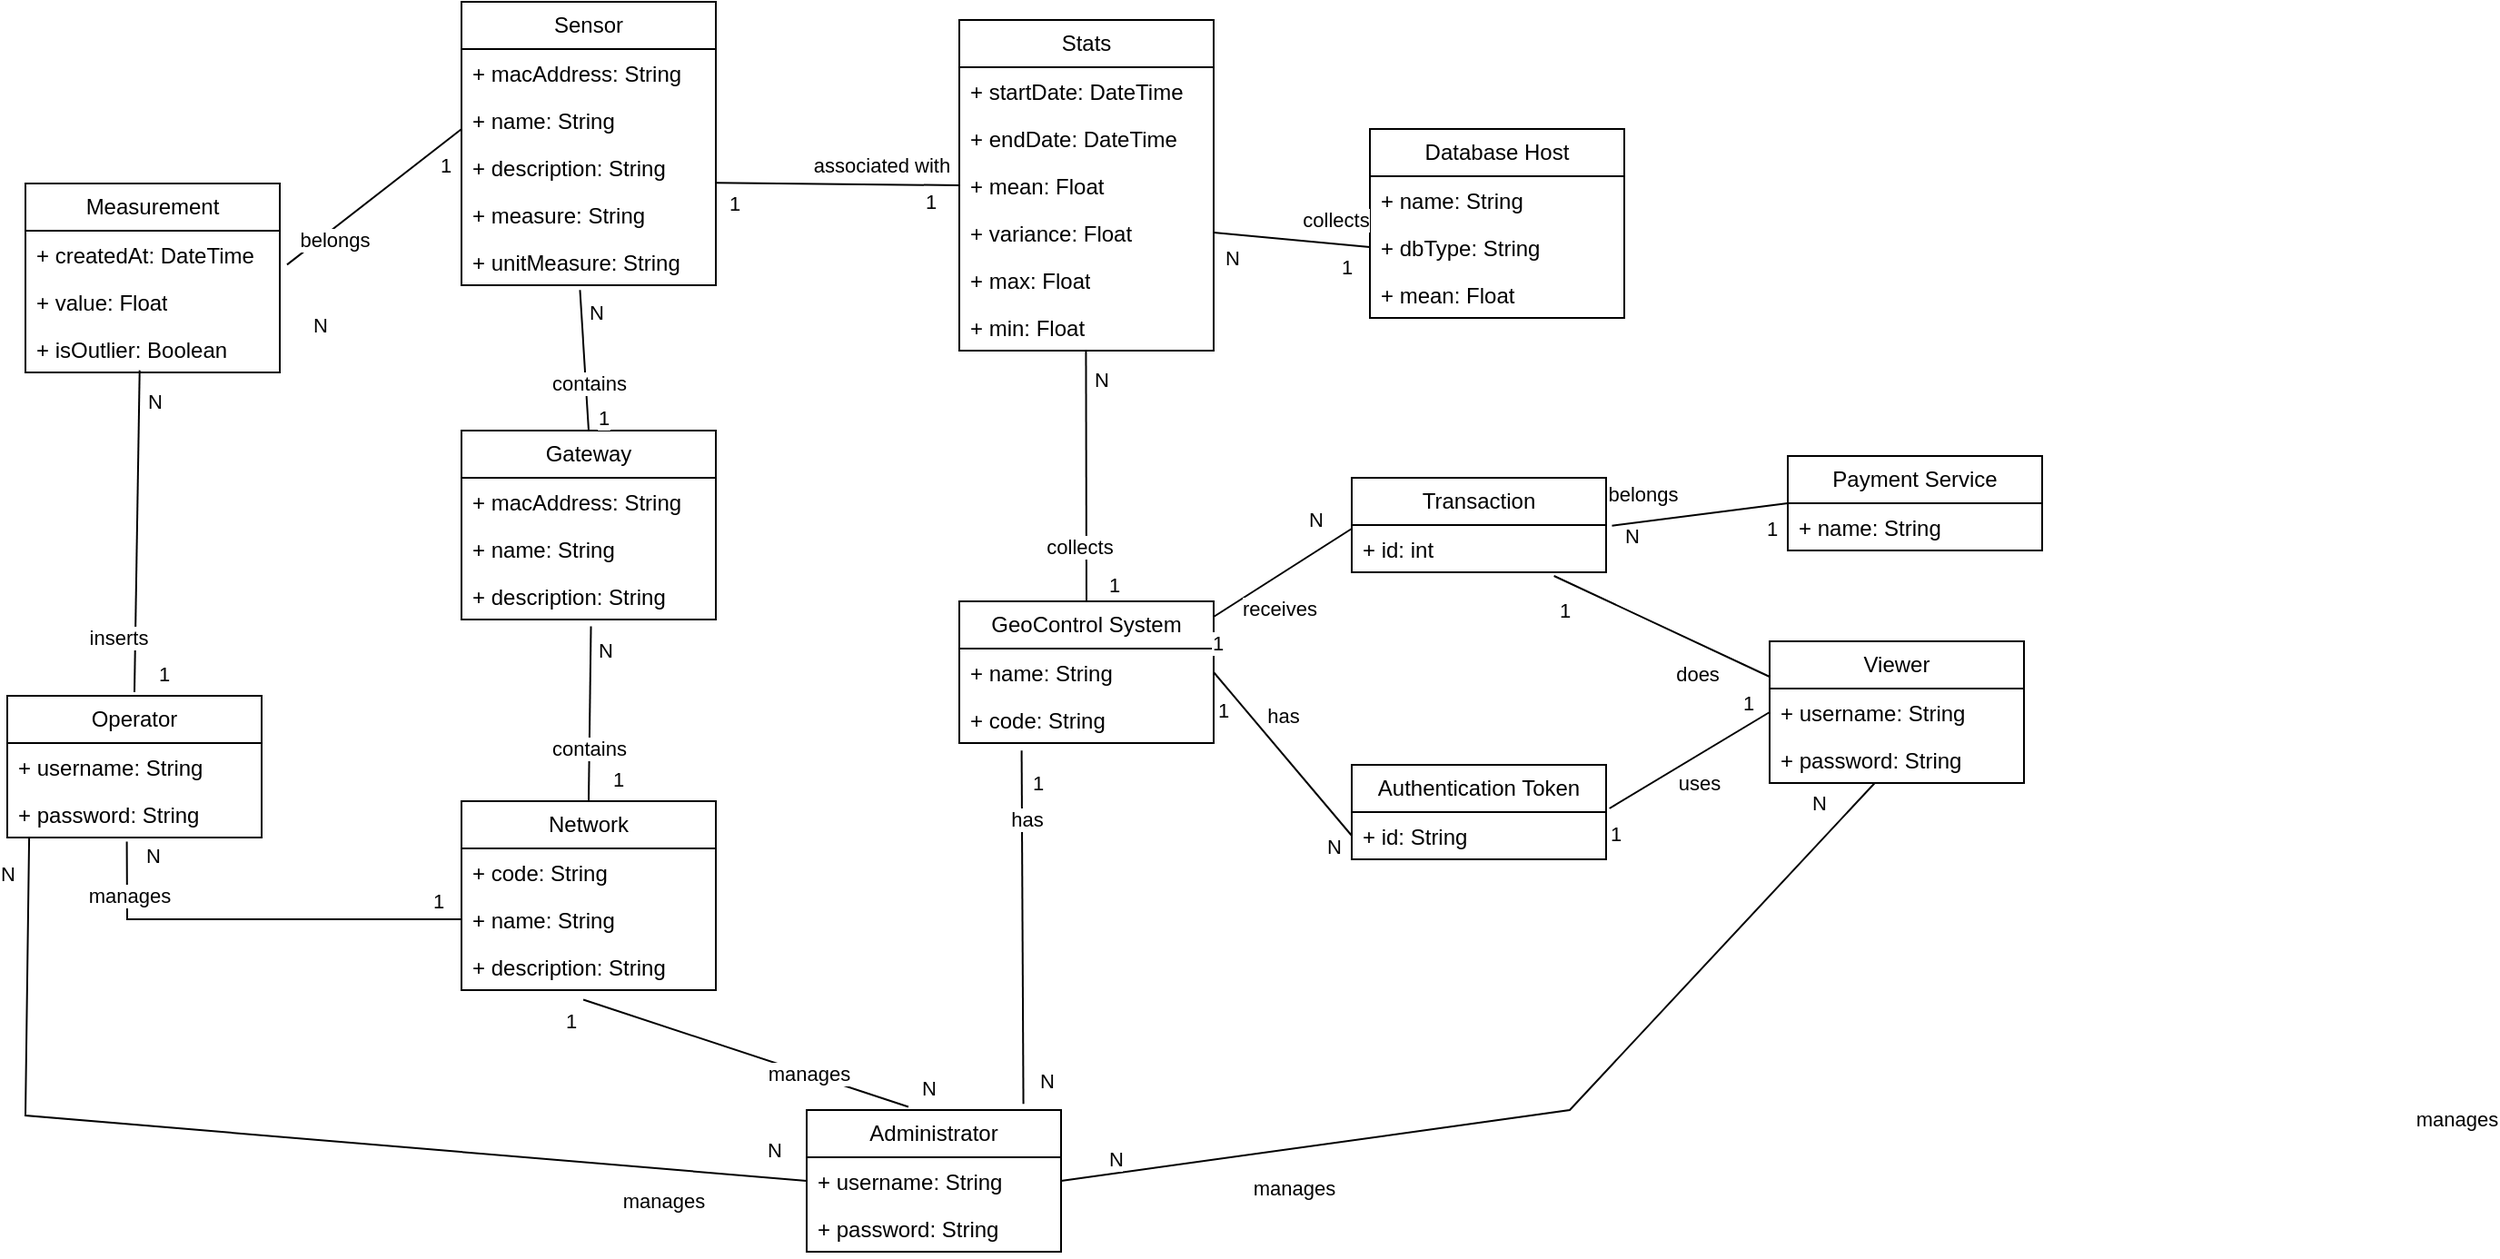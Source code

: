 <mxfile version="26.0.4">
  <diagram name="Pagina-1" id="LmPYzR0Sc6efJqcov6TF">
    <mxGraphModel dx="2130" dy="2702" grid="1" gridSize="10" guides="1" tooltips="1" connect="1" arrows="1" fold="1" page="1" pageScale="1" pageWidth="827" pageHeight="1169" math="0" shadow="0">
      <root>
        <mxCell id="0" />
        <mxCell id="1" parent="0" />
        <mxCell id="kD_PjFbSkgv6lHSdd8yk-1" value="GeoControl System" style="swimlane;fontStyle=0;childLayout=stackLayout;horizontal=1;startSize=26;fillColor=none;horizontalStack=0;resizeParent=1;resizeParentMax=0;resizeLast=0;collapsible=1;marginBottom=0;whiteSpace=wrap;html=1;" vertex="1" parent="1">
          <mxGeometry x="274" y="110" width="140" height="78" as="geometry" />
        </mxCell>
        <mxCell id="kD_PjFbSkgv6lHSdd8yk-2" value="+ name: String" style="text;strokeColor=none;fillColor=none;align=left;verticalAlign=top;spacingLeft=4;spacingRight=4;overflow=hidden;rotatable=0;points=[[0,0.5],[1,0.5]];portConstraint=eastwest;whiteSpace=wrap;html=1;" vertex="1" parent="kD_PjFbSkgv6lHSdd8yk-1">
          <mxGeometry y="26" width="140" height="26" as="geometry" />
        </mxCell>
        <mxCell id="kD_PjFbSkgv6lHSdd8yk-4" value="+ code: String" style="text;strokeColor=none;fillColor=none;align=left;verticalAlign=top;spacingLeft=4;spacingRight=4;overflow=hidden;rotatable=0;points=[[0,0.5],[1,0.5]];portConstraint=eastwest;whiteSpace=wrap;html=1;" vertex="1" parent="kD_PjFbSkgv6lHSdd8yk-1">
          <mxGeometry y="52" width="140" height="26" as="geometry" />
        </mxCell>
        <mxCell id="kD_PjFbSkgv6lHSdd8yk-12" value="Authentication Token" style="swimlane;fontStyle=0;childLayout=stackLayout;horizontal=1;startSize=26;fillColor=none;horizontalStack=0;resizeParent=1;resizeParentMax=0;resizeLast=0;collapsible=1;marginBottom=0;whiteSpace=wrap;html=1;" vertex="1" parent="1">
          <mxGeometry x="490" y="200" width="140" height="52" as="geometry" />
        </mxCell>
        <mxCell id="kD_PjFbSkgv6lHSdd8yk-13" value="+ id: String" style="text;strokeColor=none;fillColor=none;align=left;verticalAlign=top;spacingLeft=4;spacingRight=4;overflow=hidden;rotatable=0;points=[[0,0.5],[1,0.5]];portConstraint=eastwest;whiteSpace=wrap;html=1;" vertex="1" parent="kD_PjFbSkgv6lHSdd8yk-12">
          <mxGeometry y="26" width="140" height="26" as="geometry" />
        </mxCell>
        <mxCell id="kD_PjFbSkgv6lHSdd8yk-15" value="Viewer" style="swimlane;fontStyle=0;childLayout=stackLayout;horizontal=1;startSize=26;fillColor=none;horizontalStack=0;resizeParent=1;resizeParentMax=0;resizeLast=0;collapsible=1;marginBottom=0;whiteSpace=wrap;html=1;" vertex="1" parent="1">
          <mxGeometry x="720" y="132" width="140" height="78" as="geometry" />
        </mxCell>
        <mxCell id="kD_PjFbSkgv6lHSdd8yk-16" value="+ username: String" style="text;strokeColor=none;fillColor=none;align=left;verticalAlign=top;spacingLeft=4;spacingRight=4;overflow=hidden;rotatable=0;points=[[0,0.5],[1,0.5]];portConstraint=eastwest;whiteSpace=wrap;html=1;" vertex="1" parent="kD_PjFbSkgv6lHSdd8yk-15">
          <mxGeometry y="26" width="140" height="26" as="geometry" />
        </mxCell>
        <mxCell id="kD_PjFbSkgv6lHSdd8yk-17" value="+ password: String" style="text;strokeColor=none;fillColor=none;align=left;verticalAlign=top;spacingLeft=4;spacingRight=4;overflow=hidden;rotatable=0;points=[[0,0.5],[1,0.5]];portConstraint=eastwest;whiteSpace=wrap;html=1;" vertex="1" parent="kD_PjFbSkgv6lHSdd8yk-15">
          <mxGeometry y="52" width="140" height="26" as="geometry" />
        </mxCell>
        <mxCell id="kD_PjFbSkgv6lHSdd8yk-19" value="Transaction" style="swimlane;fontStyle=0;childLayout=stackLayout;horizontal=1;startSize=26;fillColor=none;horizontalStack=0;resizeParent=1;resizeParentMax=0;resizeLast=0;collapsible=1;marginBottom=0;whiteSpace=wrap;html=1;" vertex="1" parent="1">
          <mxGeometry x="490" y="42" width="140" height="52" as="geometry" />
        </mxCell>
        <mxCell id="kD_PjFbSkgv6lHSdd8yk-20" value="+ id: int" style="text;strokeColor=none;fillColor=none;align=left;verticalAlign=top;spacingLeft=4;spacingRight=4;overflow=hidden;rotatable=0;points=[[0,0.5],[1,0.5]];portConstraint=eastwest;whiteSpace=wrap;html=1;" vertex="1" parent="kD_PjFbSkgv6lHSdd8yk-19">
          <mxGeometry y="26" width="140" height="26" as="geometry" />
        </mxCell>
        <mxCell id="kD_PjFbSkgv6lHSdd8yk-21" value="Payment Service" style="swimlane;fontStyle=0;childLayout=stackLayout;horizontal=1;startSize=26;fillColor=none;horizontalStack=0;resizeParent=1;resizeParentMax=0;resizeLast=0;collapsible=1;marginBottom=0;whiteSpace=wrap;html=1;" vertex="1" parent="1">
          <mxGeometry x="730" y="30" width="140" height="52" as="geometry" />
        </mxCell>
        <mxCell id="kD_PjFbSkgv6lHSdd8yk-22" value="+ name: String" style="text;strokeColor=none;fillColor=none;align=left;verticalAlign=top;spacingLeft=4;spacingRight=4;overflow=hidden;rotatable=0;points=[[0,0.5],[1,0.5]];portConstraint=eastwest;whiteSpace=wrap;html=1;" vertex="1" parent="kD_PjFbSkgv6lHSdd8yk-21">
          <mxGeometry y="26" width="140" height="26" as="geometry" />
        </mxCell>
        <mxCell id="kD_PjFbSkgv6lHSdd8yk-23" value="Database Host" style="swimlane;fontStyle=0;childLayout=stackLayout;horizontal=1;startSize=26;fillColor=none;horizontalStack=0;resizeParent=1;resizeParentMax=0;resizeLast=0;collapsible=1;marginBottom=0;whiteSpace=wrap;html=1;" vertex="1" parent="1">
          <mxGeometry x="500" y="-150" width="140" height="104" as="geometry" />
        </mxCell>
        <mxCell id="kD_PjFbSkgv6lHSdd8yk-24" value="+ name: String" style="text;strokeColor=none;fillColor=none;align=left;verticalAlign=top;spacingLeft=4;spacingRight=4;overflow=hidden;rotatable=0;points=[[0,0.5],[1,0.5]];portConstraint=eastwest;whiteSpace=wrap;html=1;" vertex="1" parent="kD_PjFbSkgv6lHSdd8yk-23">
          <mxGeometry y="26" width="140" height="26" as="geometry" />
        </mxCell>
        <mxCell id="kD_PjFbSkgv6lHSdd8yk-25" value="+ dbType: String" style="text;strokeColor=none;fillColor=none;align=left;verticalAlign=top;spacingLeft=4;spacingRight=4;overflow=hidden;rotatable=0;points=[[0,0.5],[1,0.5]];portConstraint=eastwest;whiteSpace=wrap;html=1;" vertex="1" parent="kD_PjFbSkgv6lHSdd8yk-23">
          <mxGeometry y="52" width="140" height="26" as="geometry" />
        </mxCell>
        <mxCell id="kD_PjFbSkgv6lHSdd8yk-30" value="+ mean: Float" style="text;strokeColor=none;fillColor=none;align=left;verticalAlign=top;spacingLeft=4;spacingRight=4;overflow=hidden;rotatable=0;points=[[0,0.5],[1,0.5]];portConstraint=eastwest;whiteSpace=wrap;html=1;" vertex="1" parent="kD_PjFbSkgv6lHSdd8yk-23">
          <mxGeometry y="78" width="140" height="26" as="geometry" />
        </mxCell>
        <mxCell id="kD_PjFbSkgv6lHSdd8yk-26" value="Stats" style="swimlane;fontStyle=0;childLayout=stackLayout;horizontal=1;startSize=26;fillColor=none;horizontalStack=0;resizeParent=1;resizeParentMax=0;resizeLast=0;collapsible=1;marginBottom=0;whiteSpace=wrap;html=1;" vertex="1" parent="1">
          <mxGeometry x="274" y="-210" width="140" height="182" as="geometry" />
        </mxCell>
        <mxCell id="kD_PjFbSkgv6lHSdd8yk-27" value="+ startDate: DateTime" style="text;strokeColor=none;fillColor=none;align=left;verticalAlign=top;spacingLeft=4;spacingRight=4;overflow=hidden;rotatable=0;points=[[0,0.5],[1,0.5]];portConstraint=eastwest;whiteSpace=wrap;html=1;" vertex="1" parent="kD_PjFbSkgv6lHSdd8yk-26">
          <mxGeometry y="26" width="140" height="26" as="geometry" />
        </mxCell>
        <mxCell id="kD_PjFbSkgv6lHSdd8yk-28" value="+ endDate: DateTime" style="text;strokeColor=none;fillColor=none;align=left;verticalAlign=top;spacingLeft=4;spacingRight=4;overflow=hidden;rotatable=0;points=[[0,0.5],[1,0.5]];portConstraint=eastwest;whiteSpace=wrap;html=1;" vertex="1" parent="kD_PjFbSkgv6lHSdd8yk-26">
          <mxGeometry y="52" width="140" height="26" as="geometry" />
        </mxCell>
        <mxCell id="kD_PjFbSkgv6lHSdd8yk-31" value="+ mean: Float" style="text;strokeColor=none;fillColor=none;align=left;verticalAlign=top;spacingLeft=4;spacingRight=4;overflow=hidden;rotatable=0;points=[[0,0.5],[1,0.5]];portConstraint=eastwest;whiteSpace=wrap;html=1;" vertex="1" parent="kD_PjFbSkgv6lHSdd8yk-26">
          <mxGeometry y="78" width="140" height="26" as="geometry" />
        </mxCell>
        <mxCell id="kD_PjFbSkgv6lHSdd8yk-33" value="+ variance: Float" style="text;strokeColor=none;fillColor=none;align=left;verticalAlign=top;spacingLeft=4;spacingRight=4;overflow=hidden;rotatable=0;points=[[0,0.5],[1,0.5]];portConstraint=eastwest;whiteSpace=wrap;html=1;" vertex="1" parent="kD_PjFbSkgv6lHSdd8yk-26">
          <mxGeometry y="104" width="140" height="26" as="geometry" />
        </mxCell>
        <mxCell id="kD_PjFbSkgv6lHSdd8yk-34" value="+ max: Float" style="text;strokeColor=none;fillColor=none;align=left;verticalAlign=top;spacingLeft=4;spacingRight=4;overflow=hidden;rotatable=0;points=[[0,0.5],[1,0.5]];portConstraint=eastwest;whiteSpace=wrap;html=1;" vertex="1" parent="kD_PjFbSkgv6lHSdd8yk-26">
          <mxGeometry y="130" width="140" height="26" as="geometry" />
        </mxCell>
        <mxCell id="kD_PjFbSkgv6lHSdd8yk-29" value="+ min: Float" style="text;strokeColor=none;fillColor=none;align=left;verticalAlign=top;spacingLeft=4;spacingRight=4;overflow=hidden;rotatable=0;points=[[0,0.5],[1,0.5]];portConstraint=eastwest;whiteSpace=wrap;html=1;" vertex="1" parent="kD_PjFbSkgv6lHSdd8yk-26">
          <mxGeometry y="156" width="140" height="26" as="geometry" />
        </mxCell>
        <mxCell id="kD_PjFbSkgv6lHSdd8yk-39" value="Administrator" style="swimlane;fontStyle=0;childLayout=stackLayout;horizontal=1;startSize=26;fillColor=none;horizontalStack=0;resizeParent=1;resizeParentMax=0;resizeLast=0;collapsible=1;marginBottom=0;whiteSpace=wrap;html=1;" vertex="1" parent="1">
          <mxGeometry x="190" y="390" width="140" height="78" as="geometry" />
        </mxCell>
        <mxCell id="kD_PjFbSkgv6lHSdd8yk-40" value="+ username: String" style="text;strokeColor=none;fillColor=none;align=left;verticalAlign=top;spacingLeft=4;spacingRight=4;overflow=hidden;rotatable=0;points=[[0,0.5],[1,0.5]];portConstraint=eastwest;whiteSpace=wrap;html=1;" vertex="1" parent="kD_PjFbSkgv6lHSdd8yk-39">
          <mxGeometry y="26" width="140" height="26" as="geometry" />
        </mxCell>
        <mxCell id="kD_PjFbSkgv6lHSdd8yk-41" value="+ password: String" style="text;strokeColor=none;fillColor=none;align=left;verticalAlign=top;spacingLeft=4;spacingRight=4;overflow=hidden;rotatable=0;points=[[0,0.5],[1,0.5]];portConstraint=eastwest;whiteSpace=wrap;html=1;" vertex="1" parent="kD_PjFbSkgv6lHSdd8yk-39">
          <mxGeometry y="52" width="140" height="26" as="geometry" />
        </mxCell>
        <mxCell id="kD_PjFbSkgv6lHSdd8yk-42" value="Operator" style="swimlane;fontStyle=0;childLayout=stackLayout;horizontal=1;startSize=26;fillColor=none;horizontalStack=0;resizeParent=1;resizeParentMax=0;resizeLast=0;collapsible=1;marginBottom=0;whiteSpace=wrap;html=1;" vertex="1" parent="1">
          <mxGeometry x="-250" y="162" width="140" height="78" as="geometry" />
        </mxCell>
        <mxCell id="kD_PjFbSkgv6lHSdd8yk-43" value="+ username: String" style="text;strokeColor=none;fillColor=none;align=left;verticalAlign=top;spacingLeft=4;spacingRight=4;overflow=hidden;rotatable=0;points=[[0,0.5],[1,0.5]];portConstraint=eastwest;whiteSpace=wrap;html=1;" vertex="1" parent="kD_PjFbSkgv6lHSdd8yk-42">
          <mxGeometry y="26" width="140" height="26" as="geometry" />
        </mxCell>
        <mxCell id="kD_PjFbSkgv6lHSdd8yk-44" value="+ password: String" style="text;strokeColor=none;fillColor=none;align=left;verticalAlign=top;spacingLeft=4;spacingRight=4;overflow=hidden;rotatable=0;points=[[0,0.5],[1,0.5]];portConstraint=eastwest;whiteSpace=wrap;html=1;" vertex="1" parent="kD_PjFbSkgv6lHSdd8yk-42">
          <mxGeometry y="52" width="140" height="26" as="geometry" />
        </mxCell>
        <mxCell id="kD_PjFbSkgv6lHSdd8yk-45" value="Network" style="swimlane;fontStyle=0;childLayout=stackLayout;horizontal=1;startSize=26;fillColor=none;horizontalStack=0;resizeParent=1;resizeParentMax=0;resizeLast=0;collapsible=1;marginBottom=0;whiteSpace=wrap;html=1;" vertex="1" parent="1">
          <mxGeometry y="220" width="140" height="104" as="geometry" />
        </mxCell>
        <mxCell id="kD_PjFbSkgv6lHSdd8yk-46" value="+ code: String" style="text;strokeColor=none;fillColor=none;align=left;verticalAlign=top;spacingLeft=4;spacingRight=4;overflow=hidden;rotatable=0;points=[[0,0.5],[1,0.5]];portConstraint=eastwest;whiteSpace=wrap;html=1;" vertex="1" parent="kD_PjFbSkgv6lHSdd8yk-45">
          <mxGeometry y="26" width="140" height="26" as="geometry" />
        </mxCell>
        <mxCell id="kD_PjFbSkgv6lHSdd8yk-48" value="+ name: String" style="text;strokeColor=none;fillColor=none;align=left;verticalAlign=top;spacingLeft=4;spacingRight=4;overflow=hidden;rotatable=0;points=[[0,0.5],[1,0.5]];portConstraint=eastwest;whiteSpace=wrap;html=1;" vertex="1" parent="kD_PjFbSkgv6lHSdd8yk-45">
          <mxGeometry y="52" width="140" height="26" as="geometry" />
        </mxCell>
        <mxCell id="kD_PjFbSkgv6lHSdd8yk-47" value="+ description: String" style="text;strokeColor=none;fillColor=none;align=left;verticalAlign=top;spacingLeft=4;spacingRight=4;overflow=hidden;rotatable=0;points=[[0,0.5],[1,0.5]];portConstraint=eastwest;whiteSpace=wrap;html=1;" vertex="1" parent="kD_PjFbSkgv6lHSdd8yk-45">
          <mxGeometry y="78" width="140" height="26" as="geometry" />
        </mxCell>
        <mxCell id="kD_PjFbSkgv6lHSdd8yk-49" value="Gateway" style="swimlane;fontStyle=0;childLayout=stackLayout;horizontal=1;startSize=26;fillColor=none;horizontalStack=0;resizeParent=1;resizeParentMax=0;resizeLast=0;collapsible=1;marginBottom=0;whiteSpace=wrap;html=1;" vertex="1" parent="1">
          <mxGeometry y="16" width="140" height="104" as="geometry" />
        </mxCell>
        <mxCell id="kD_PjFbSkgv6lHSdd8yk-50" value="+ macAddress: String" style="text;strokeColor=none;fillColor=none;align=left;verticalAlign=top;spacingLeft=4;spacingRight=4;overflow=hidden;rotatable=0;points=[[0,0.5],[1,0.5]];portConstraint=eastwest;whiteSpace=wrap;html=1;" vertex="1" parent="kD_PjFbSkgv6lHSdd8yk-49">
          <mxGeometry y="26" width="140" height="26" as="geometry" />
        </mxCell>
        <mxCell id="kD_PjFbSkgv6lHSdd8yk-51" value="+ name: String" style="text;strokeColor=none;fillColor=none;align=left;verticalAlign=top;spacingLeft=4;spacingRight=4;overflow=hidden;rotatable=0;points=[[0,0.5],[1,0.5]];portConstraint=eastwest;whiteSpace=wrap;html=1;" vertex="1" parent="kD_PjFbSkgv6lHSdd8yk-49">
          <mxGeometry y="52" width="140" height="26" as="geometry" />
        </mxCell>
        <mxCell id="kD_PjFbSkgv6lHSdd8yk-52" value="+ description: String" style="text;strokeColor=none;fillColor=none;align=left;verticalAlign=top;spacingLeft=4;spacingRight=4;overflow=hidden;rotatable=0;points=[[0,0.5],[1,0.5]];portConstraint=eastwest;whiteSpace=wrap;html=1;" vertex="1" parent="kD_PjFbSkgv6lHSdd8yk-49">
          <mxGeometry y="78" width="140" height="26" as="geometry" />
        </mxCell>
        <mxCell id="kD_PjFbSkgv6lHSdd8yk-53" value="Sensor" style="swimlane;fontStyle=0;childLayout=stackLayout;horizontal=1;startSize=26;fillColor=none;horizontalStack=0;resizeParent=1;resizeParentMax=0;resizeLast=0;collapsible=1;marginBottom=0;whiteSpace=wrap;html=1;" vertex="1" parent="1">
          <mxGeometry y="-220" width="140" height="156" as="geometry" />
        </mxCell>
        <mxCell id="kD_PjFbSkgv6lHSdd8yk-54" value="+ macAddress: String" style="text;strokeColor=none;fillColor=none;align=left;verticalAlign=top;spacingLeft=4;spacingRight=4;overflow=hidden;rotatable=0;points=[[0,0.5],[1,0.5]];portConstraint=eastwest;whiteSpace=wrap;html=1;" vertex="1" parent="kD_PjFbSkgv6lHSdd8yk-53">
          <mxGeometry y="26" width="140" height="26" as="geometry" />
        </mxCell>
        <mxCell id="kD_PjFbSkgv6lHSdd8yk-55" value="+ name: String" style="text;strokeColor=none;fillColor=none;align=left;verticalAlign=top;spacingLeft=4;spacingRight=4;overflow=hidden;rotatable=0;points=[[0,0.5],[1,0.5]];portConstraint=eastwest;whiteSpace=wrap;html=1;" vertex="1" parent="kD_PjFbSkgv6lHSdd8yk-53">
          <mxGeometry y="52" width="140" height="26" as="geometry" />
        </mxCell>
        <mxCell id="kD_PjFbSkgv6lHSdd8yk-57" value="+ description: String" style="text;strokeColor=none;fillColor=none;align=left;verticalAlign=top;spacingLeft=4;spacingRight=4;overflow=hidden;rotatable=0;points=[[0,0.5],[1,0.5]];portConstraint=eastwest;whiteSpace=wrap;html=1;" vertex="1" parent="kD_PjFbSkgv6lHSdd8yk-53">
          <mxGeometry y="78" width="140" height="26" as="geometry" />
        </mxCell>
        <mxCell id="kD_PjFbSkgv6lHSdd8yk-58" value="+ measure: String" style="text;strokeColor=none;fillColor=none;align=left;verticalAlign=top;spacingLeft=4;spacingRight=4;overflow=hidden;rotatable=0;points=[[0,0.5],[1,0.5]];portConstraint=eastwest;whiteSpace=wrap;html=1;" vertex="1" parent="kD_PjFbSkgv6lHSdd8yk-53">
          <mxGeometry y="104" width="140" height="26" as="geometry" />
        </mxCell>
        <mxCell id="kD_PjFbSkgv6lHSdd8yk-56" value="+ unitMeasure: String" style="text;strokeColor=none;fillColor=none;align=left;verticalAlign=top;spacingLeft=4;spacingRight=4;overflow=hidden;rotatable=0;points=[[0,0.5],[1,0.5]];portConstraint=eastwest;whiteSpace=wrap;html=1;" vertex="1" parent="kD_PjFbSkgv6lHSdd8yk-53">
          <mxGeometry y="130" width="140" height="26" as="geometry" />
        </mxCell>
        <mxCell id="kD_PjFbSkgv6lHSdd8yk-59" value="Measurement" style="swimlane;fontStyle=0;childLayout=stackLayout;horizontal=1;startSize=26;fillColor=none;horizontalStack=0;resizeParent=1;resizeParentMax=0;resizeLast=0;collapsible=1;marginBottom=0;whiteSpace=wrap;html=1;" vertex="1" parent="1">
          <mxGeometry x="-240" y="-120" width="140" height="104" as="geometry" />
        </mxCell>
        <mxCell id="kD_PjFbSkgv6lHSdd8yk-60" value="+ createdAt: DateTime" style="text;strokeColor=none;fillColor=none;align=left;verticalAlign=top;spacingLeft=4;spacingRight=4;overflow=hidden;rotatable=0;points=[[0,0.5],[1,0.5]];portConstraint=eastwest;whiteSpace=wrap;html=1;" vertex="1" parent="kD_PjFbSkgv6lHSdd8yk-59">
          <mxGeometry y="26" width="140" height="26" as="geometry" />
        </mxCell>
        <mxCell id="kD_PjFbSkgv6lHSdd8yk-61" value="+ value: Float" style="text;strokeColor=none;fillColor=none;align=left;verticalAlign=top;spacingLeft=4;spacingRight=4;overflow=hidden;rotatable=0;points=[[0,0.5],[1,0.5]];portConstraint=eastwest;whiteSpace=wrap;html=1;" vertex="1" parent="kD_PjFbSkgv6lHSdd8yk-59">
          <mxGeometry y="52" width="140" height="26" as="geometry" />
        </mxCell>
        <mxCell id="kD_PjFbSkgv6lHSdd8yk-62" value="+ isOutlier: Boolean" style="text;strokeColor=none;fillColor=none;align=left;verticalAlign=top;spacingLeft=4;spacingRight=4;overflow=hidden;rotatable=0;points=[[0,0.5],[1,0.5]];portConstraint=eastwest;whiteSpace=wrap;html=1;" vertex="1" parent="kD_PjFbSkgv6lHSdd8yk-59">
          <mxGeometry y="78" width="140" height="26" as="geometry" />
        </mxCell>
        <mxCell id="kD_PjFbSkgv6lHSdd8yk-71" value="" style="endArrow=none;html=1;rounded=0;entryX=0.47;entryY=1.085;entryDx=0;entryDy=0;entryPerimeter=0;exitX=0;exitY=0.5;exitDx=0;exitDy=0;" edge="1" parent="1" source="kD_PjFbSkgv6lHSdd8yk-48" target="kD_PjFbSkgv6lHSdd8yk-44">
          <mxGeometry width="50" height="50" relative="1" as="geometry">
            <mxPoint x="-210" y="340" as="sourcePoint" />
            <mxPoint x="-160" y="290" as="targetPoint" />
            <Array as="points">
              <mxPoint x="-184" y="285" />
            </Array>
          </mxGeometry>
        </mxCell>
        <mxCell id="kD_PjFbSkgv6lHSdd8yk-72" value="manages" style="edgeLabel;html=1;align=center;verticalAlign=middle;resizable=0;points=[];" vertex="1" connectable="0" parent="kD_PjFbSkgv6lHSdd8yk-71">
          <mxGeometry x="0.841" y="-1" relative="1" as="geometry">
            <mxPoint y="12" as="offset" />
          </mxGeometry>
        </mxCell>
        <mxCell id="kD_PjFbSkgv6lHSdd8yk-73" value="N" style="edgeLabel;html=1;align=center;verticalAlign=middle;resizable=0;points=[];" vertex="1" connectable="0" parent="kD_PjFbSkgv6lHSdd8yk-71">
          <mxGeometry x="0.899" y="-2" relative="1" as="geometry">
            <mxPoint x="12" y="-4" as="offset" />
          </mxGeometry>
        </mxCell>
        <mxCell id="kD_PjFbSkgv6lHSdd8yk-74" value="1" style="edgeLabel;html=1;align=center;verticalAlign=middle;resizable=0;points=[];" vertex="1" connectable="0" parent="1">
          <mxGeometry x="-119.996" y="276.003" as="geometry">
            <mxPoint x="107" y="-1" as="offset" />
          </mxGeometry>
        </mxCell>
        <mxCell id="kD_PjFbSkgv6lHSdd8yk-75" value="" style="endArrow=none;html=1;rounded=0;entryX=0.449;entryY=0.954;entryDx=0;entryDy=0;entryPerimeter=0;" edge="1" parent="1" target="kD_PjFbSkgv6lHSdd8yk-62">
          <mxGeometry width="50" height="50" relative="1" as="geometry">
            <mxPoint x="-180" y="160" as="sourcePoint" />
            <mxPoint x="-250" y="16" as="targetPoint" />
            <Array as="points" />
          </mxGeometry>
        </mxCell>
        <mxCell id="kD_PjFbSkgv6lHSdd8yk-76" value="inserts" style="edgeLabel;html=1;align=center;verticalAlign=middle;resizable=0;points=[];" vertex="1" connectable="0" parent="kD_PjFbSkgv6lHSdd8yk-75">
          <mxGeometry x="0.841" y="-1" relative="1" as="geometry">
            <mxPoint x="-13" y="133" as="offset" />
          </mxGeometry>
        </mxCell>
        <mxCell id="kD_PjFbSkgv6lHSdd8yk-77" value="N" style="edgeLabel;html=1;align=center;verticalAlign=middle;resizable=0;points=[];" vertex="1" connectable="0" parent="kD_PjFbSkgv6lHSdd8yk-75">
          <mxGeometry x="0.899" y="-2" relative="1" as="geometry">
            <mxPoint x="6" y="8" as="offset" />
          </mxGeometry>
        </mxCell>
        <mxCell id="kD_PjFbSkgv6lHSdd8yk-79" value="1" style="edgeLabel;html=1;align=center;verticalAlign=middle;resizable=0;points=[];" vertex="1" connectable="0" parent="1">
          <mxGeometry x="-160.003" y="10.016" as="geometry">
            <mxPoint x="-4" y="140" as="offset" />
          </mxGeometry>
        </mxCell>
        <mxCell id="kD_PjFbSkgv6lHSdd8yk-80" value="" style="endArrow=none;html=1;rounded=0;entryX=0.509;entryY=1.145;entryDx=0;entryDy=0;entryPerimeter=0;exitX=0.5;exitY=0;exitDx=0;exitDy=0;" edge="1" parent="1" source="kD_PjFbSkgv6lHSdd8yk-45" target="kD_PjFbSkgv6lHSdd8yk-52">
          <mxGeometry width="50" height="50" relative="1" as="geometry">
            <mxPoint x="-50" y="276" as="sourcePoint" />
            <mxPoint x="-37" y="99" as="targetPoint" />
            <Array as="points" />
          </mxGeometry>
        </mxCell>
        <mxCell id="kD_PjFbSkgv6lHSdd8yk-81" value="contains" style="edgeLabel;html=1;align=center;verticalAlign=middle;resizable=0;points=[];" vertex="1" connectable="0" parent="kD_PjFbSkgv6lHSdd8yk-80">
          <mxGeometry x="0.841" y="-1" relative="1" as="geometry">
            <mxPoint x="-2" y="59" as="offset" />
          </mxGeometry>
        </mxCell>
        <mxCell id="kD_PjFbSkgv6lHSdd8yk-82" value="N" style="edgeLabel;html=1;align=center;verticalAlign=middle;resizable=0;points=[];" vertex="1" connectable="0" parent="kD_PjFbSkgv6lHSdd8yk-80">
          <mxGeometry x="0.899" y="-2" relative="1" as="geometry">
            <mxPoint x="6" y="8" as="offset" />
          </mxGeometry>
        </mxCell>
        <mxCell id="kD_PjFbSkgv6lHSdd8yk-83" value="1" style="edgeLabel;html=1;align=center;verticalAlign=middle;resizable=0;points=[];" vertex="1" connectable="0" parent="1">
          <mxGeometry x="89.997" y="67.996" as="geometry">
            <mxPoint x="-4" y="140" as="offset" />
          </mxGeometry>
        </mxCell>
        <mxCell id="kD_PjFbSkgv6lHSdd8yk-84" value="" style="endArrow=none;html=1;rounded=0;entryX=0.466;entryY=1.101;entryDx=0;entryDy=0;entryPerimeter=0;exitX=0.5;exitY=0;exitDx=0;exitDy=0;" edge="1" parent="1" source="kD_PjFbSkgv6lHSdd8yk-49" target="kD_PjFbSkgv6lHSdd8yk-56">
          <mxGeometry width="50" height="50" relative="1" as="geometry">
            <mxPoint x="70" y="10" as="sourcePoint" />
            <mxPoint x="81" y="134" as="targetPoint" />
            <Array as="points" />
          </mxGeometry>
        </mxCell>
        <mxCell id="kD_PjFbSkgv6lHSdd8yk-85" value="contains" style="edgeLabel;html=1;align=center;verticalAlign=middle;resizable=0;points=[];" vertex="1" connectable="0" parent="kD_PjFbSkgv6lHSdd8yk-84">
          <mxGeometry x="0.841" y="-1" relative="1" as="geometry">
            <mxPoint x="3" y="45" as="offset" />
          </mxGeometry>
        </mxCell>
        <mxCell id="kD_PjFbSkgv6lHSdd8yk-86" value="N" style="edgeLabel;html=1;align=center;verticalAlign=middle;resizable=0;points=[];" vertex="1" connectable="0" parent="kD_PjFbSkgv6lHSdd8yk-84">
          <mxGeometry x="0.899" y="-2" relative="1" as="geometry">
            <mxPoint x="6" y="8" as="offset" />
          </mxGeometry>
        </mxCell>
        <mxCell id="kD_PjFbSkgv6lHSdd8yk-87" value="1" style="edgeLabel;html=1;align=center;verticalAlign=middle;resizable=0;points=[];" vertex="1" connectable="0" parent="1">
          <mxGeometry x="89.197" y="146.605" as="geometry">
            <mxPoint x="-11" y="-138" as="offset" />
          </mxGeometry>
        </mxCell>
        <mxCell id="kD_PjFbSkgv6lHSdd8yk-88" value="" style="endArrow=none;html=1;rounded=0;entryX=-0.024;entryY=0.789;entryDx=0;entryDy=0;entryPerimeter=0;exitX=1.004;exitY=0.815;exitDx=0;exitDy=0;exitPerimeter=0;" edge="1" parent="1">
          <mxGeometry width="50" height="50" relative="1" as="geometry">
            <mxPoint x="-96.0" y="-75.32" as="sourcePoint" />
            <mxPoint x="0.08" y="-149.996" as="targetPoint" />
            <Array as="points" />
          </mxGeometry>
        </mxCell>
        <mxCell id="kD_PjFbSkgv6lHSdd8yk-89" value="belongs" style="edgeLabel;html=1;align=center;verticalAlign=middle;resizable=0;points=[];" vertex="1" connectable="0" parent="kD_PjFbSkgv6lHSdd8yk-88">
          <mxGeometry x="0.841" y="-1" relative="1" as="geometry">
            <mxPoint x="-63" y="54" as="offset" />
          </mxGeometry>
        </mxCell>
        <mxCell id="kD_PjFbSkgv6lHSdd8yk-90" value="1" style="edgeLabel;html=1;align=center;verticalAlign=middle;resizable=0;points=[];" vertex="1" connectable="0" parent="kD_PjFbSkgv6lHSdd8yk-88">
          <mxGeometry x="0.899" y="-2" relative="1" as="geometry">
            <mxPoint x="-6" y="14" as="offset" />
          </mxGeometry>
        </mxCell>
        <mxCell id="kD_PjFbSkgv6lHSdd8yk-91" value="N" style="edgeLabel;html=1;align=center;verticalAlign=middle;resizable=0;points=[];" vertex="1" connectable="0" parent="1">
          <mxGeometry x="0.215" y="-120.459" as="geometry">
            <mxPoint x="-78" y="78" as="offset" />
          </mxGeometry>
        </mxCell>
        <mxCell id="kD_PjFbSkgv6lHSdd8yk-92" value="" style="endArrow=none;html=1;rounded=0;entryX=0;entryY=0.5;entryDx=0;entryDy=0;exitX=1;exitY=0.834;exitDx=0;exitDy=0;exitPerimeter=0;" edge="1" parent="1" source="kD_PjFbSkgv6lHSdd8yk-57" target="kD_PjFbSkgv6lHSdd8yk-31">
          <mxGeometry width="50" height="50" relative="1" as="geometry">
            <mxPoint x="110.0" y="-83.12" as="sourcePoint" />
            <mxPoint x="206.08" y="-157.796" as="targetPoint" />
            <Array as="points" />
          </mxGeometry>
        </mxCell>
        <mxCell id="kD_PjFbSkgv6lHSdd8yk-93" value="associated with" style="edgeLabel;html=1;align=center;verticalAlign=middle;resizable=0;points=[];" vertex="1" connectable="0" parent="kD_PjFbSkgv6lHSdd8yk-92">
          <mxGeometry x="0.841" y="-1" relative="1" as="geometry">
            <mxPoint x="-33" y="-12" as="offset" />
          </mxGeometry>
        </mxCell>
        <mxCell id="kD_PjFbSkgv6lHSdd8yk-94" value="1" style="edgeLabel;html=1;align=center;verticalAlign=middle;resizable=0;points=[];" vertex="1" connectable="0" parent="kD_PjFbSkgv6lHSdd8yk-92">
          <mxGeometry x="0.899" y="-2" relative="1" as="geometry">
            <mxPoint x="-117" y="8" as="offset" />
          </mxGeometry>
        </mxCell>
        <mxCell id="kD_PjFbSkgv6lHSdd8yk-95" value="1" style="edgeLabel;html=1;align=center;verticalAlign=middle;resizable=0;points=[];" vertex="1" connectable="0" parent="1">
          <mxGeometry x="270.866" y="-93.527" as="geometry">
            <mxPoint x="-13" y="-17" as="offset" />
          </mxGeometry>
        </mxCell>
        <mxCell id="kD_PjFbSkgv6lHSdd8yk-96" value="" style="endArrow=none;html=1;rounded=0;entryX=0.498;entryY=1.012;entryDx=0;entryDy=0;entryPerimeter=0;exitX=0.5;exitY=0;exitDx=0;exitDy=0;" edge="1" parent="1" source="kD_PjFbSkgv6lHSdd8yk-1" target="kD_PjFbSkgv6lHSdd8yk-29">
          <mxGeometry width="50" height="50" relative="1" as="geometry">
            <mxPoint x="80" y="26" as="sourcePoint" />
            <mxPoint x="75" y="-51" as="targetPoint" />
            <Array as="points" />
          </mxGeometry>
        </mxCell>
        <mxCell id="kD_PjFbSkgv6lHSdd8yk-97" value="collects" style="edgeLabel;html=1;align=center;verticalAlign=middle;resizable=0;points=[];" vertex="1" connectable="0" parent="kD_PjFbSkgv6lHSdd8yk-96">
          <mxGeometry x="0.841" y="-1" relative="1" as="geometry">
            <mxPoint x="-5" y="96" as="offset" />
          </mxGeometry>
        </mxCell>
        <mxCell id="kD_PjFbSkgv6lHSdd8yk-98" value="N" style="edgeLabel;html=1;align=center;verticalAlign=middle;resizable=0;points=[];" vertex="1" connectable="0" parent="kD_PjFbSkgv6lHSdd8yk-96">
          <mxGeometry x="0.899" y="-2" relative="1" as="geometry">
            <mxPoint x="6" y="8" as="offset" />
          </mxGeometry>
        </mxCell>
        <mxCell id="kD_PjFbSkgv6lHSdd8yk-99" value="1" style="edgeLabel;html=1;align=center;verticalAlign=middle;resizable=0;points=[];" vertex="1" connectable="0" parent="1">
          <mxGeometry x="361.735" y="-2.53" as="geometry">
            <mxPoint x="-3" y="103" as="offset" />
          </mxGeometry>
        </mxCell>
        <mxCell id="kD_PjFbSkgv6lHSdd8yk-100" value="" style="endArrow=none;html=1;rounded=0;entryX=0.245;entryY=1.158;entryDx=0;entryDy=0;entryPerimeter=0;exitX=0.852;exitY=-0.043;exitDx=0;exitDy=0;exitPerimeter=0;" edge="1" parent="1" source="kD_PjFbSkgv6lHSdd8yk-39" target="kD_PjFbSkgv6lHSdd8yk-4">
          <mxGeometry width="50" height="50" relative="1" as="geometry">
            <mxPoint x="310" y="341" as="sourcePoint" />
            <mxPoint x="310" y="203" as="targetPoint" />
            <Array as="points" />
          </mxGeometry>
        </mxCell>
        <mxCell id="kD_PjFbSkgv6lHSdd8yk-101" value="has" style="edgeLabel;html=1;align=center;verticalAlign=middle;resizable=0;points=[];" vertex="1" connectable="0" parent="kD_PjFbSkgv6lHSdd8yk-100">
          <mxGeometry x="0.841" y="-1" relative="1" as="geometry">
            <mxPoint x="1" y="22" as="offset" />
          </mxGeometry>
        </mxCell>
        <mxCell id="kD_PjFbSkgv6lHSdd8yk-102" value="1" style="edgeLabel;html=1;align=center;verticalAlign=middle;resizable=0;points=[];" vertex="1" connectable="0" parent="kD_PjFbSkgv6lHSdd8yk-100">
          <mxGeometry x="0.899" y="-2" relative="1" as="geometry">
            <mxPoint x="6" y="8" as="offset" />
          </mxGeometry>
        </mxCell>
        <mxCell id="kD_PjFbSkgv6lHSdd8yk-103" value="N" style="edgeLabel;html=1;align=center;verticalAlign=middle;resizable=0;points=[];" vertex="1" connectable="0" parent="1">
          <mxGeometry x="329.999" y="210.001" as="geometry">
            <mxPoint x="-8" y="164" as="offset" />
          </mxGeometry>
        </mxCell>
        <mxCell id="kD_PjFbSkgv6lHSdd8yk-104" value="" style="endArrow=none;html=1;rounded=0;entryX=0.086;entryY=1.01;entryDx=0;entryDy=0;entryPerimeter=0;exitX=0;exitY=0.5;exitDx=0;exitDy=0;" edge="1" parent="1" source="kD_PjFbSkgv6lHSdd8yk-40" target="kD_PjFbSkgv6lHSdd8yk-44">
          <mxGeometry width="50" height="50" relative="1" as="geometry">
            <mxPoint x="-56" y="393" as="sourcePoint" />
            <mxPoint x="-240" y="350" as="targetPoint" />
            <Array as="points">
              <mxPoint x="-240" y="393" />
            </Array>
          </mxGeometry>
        </mxCell>
        <mxCell id="kD_PjFbSkgv6lHSdd8yk-105" value="manages" style="edgeLabel;html=1;align=center;verticalAlign=middle;resizable=0;points=[];" vertex="1" connectable="0" parent="kD_PjFbSkgv6lHSdd8yk-104">
          <mxGeometry x="0.841" y="-1" relative="1" as="geometry">
            <mxPoint x="348" y="153" as="offset" />
          </mxGeometry>
        </mxCell>
        <mxCell id="kD_PjFbSkgv6lHSdd8yk-106" value="N" style="edgeLabel;html=1;align=center;verticalAlign=middle;resizable=0;points=[];" vertex="1" connectable="0" parent="kD_PjFbSkgv6lHSdd8yk-104">
          <mxGeometry x="0.899" y="-2" relative="1" as="geometry">
            <mxPoint x="-14" y="-10" as="offset" />
          </mxGeometry>
        </mxCell>
        <mxCell id="kD_PjFbSkgv6lHSdd8yk-107" value="N" style="edgeLabel;html=1;align=center;verticalAlign=middle;resizable=0;points=[];" vertex="1" connectable="0" parent="1">
          <mxGeometry x="-240.001" y="260.002" as="geometry">
            <mxPoint x="412" y="152" as="offset" />
          </mxGeometry>
        </mxCell>
        <mxCell id="kD_PjFbSkgv6lHSdd8yk-109" value="" style="endArrow=none;html=1;rounded=0;entryX=0.479;entryY=1.202;entryDx=0;entryDy=0;entryPerimeter=0;exitX=0.4;exitY=-0.022;exitDx=0;exitDy=0;exitPerimeter=0;" edge="1" parent="1" source="kD_PjFbSkgv6lHSdd8yk-39" target="kD_PjFbSkgv6lHSdd8yk-47">
          <mxGeometry width="50" height="50" relative="1" as="geometry">
            <mxPoint x="224" y="383" as="sourcePoint" />
            <mxPoint x="40" y="340" as="targetPoint" />
            <Array as="points" />
          </mxGeometry>
        </mxCell>
        <mxCell id="kD_PjFbSkgv6lHSdd8yk-110" value="manages" style="edgeLabel;html=1;align=center;verticalAlign=middle;resizable=0;points=[];" vertex="1" connectable="0" parent="kD_PjFbSkgv6lHSdd8yk-109">
          <mxGeometry x="0.841" y="-1" relative="1" as="geometry">
            <mxPoint x="109" y="37" as="offset" />
          </mxGeometry>
        </mxCell>
        <mxCell id="kD_PjFbSkgv6lHSdd8yk-111" value="1" style="edgeLabel;html=1;align=center;verticalAlign=middle;resizable=0;points=[];" vertex="1" connectable="0" parent="kD_PjFbSkgv6lHSdd8yk-109">
          <mxGeometry x="0.899" y="-2" relative="1" as="geometry">
            <mxPoint x="-17" y="10" as="offset" />
          </mxGeometry>
        </mxCell>
        <mxCell id="kD_PjFbSkgv6lHSdd8yk-112" value="N" style="edgeLabel;html=1;align=center;verticalAlign=middle;resizable=0;points=[];" vertex="1" connectable="0" parent="1">
          <mxGeometry x="49.995" y="333.004" as="geometry">
            <mxPoint x="207" y="45" as="offset" />
          </mxGeometry>
        </mxCell>
        <mxCell id="kD_PjFbSkgv6lHSdd8yk-113" value="" style="endArrow=none;html=1;rounded=0;exitX=1;exitY=0.5;exitDx=0;exitDy=0;" edge="1" parent="1" source="kD_PjFbSkgv6lHSdd8yk-40" target="kD_PjFbSkgv6lHSdd8yk-17">
          <mxGeometry width="50" height="50" relative="1" as="geometry">
            <mxPoint x="760" y="479" as="sourcePoint" />
            <mxPoint x="332" y="290" as="targetPoint" />
            <Array as="points">
              <mxPoint x="610" y="390" />
            </Array>
          </mxGeometry>
        </mxCell>
        <mxCell id="kD_PjFbSkgv6lHSdd8yk-114" value="manages" style="edgeLabel;html=1;align=center;verticalAlign=middle;resizable=0;points=[];" vertex="1" connectable="0" parent="kD_PjFbSkgv6lHSdd8yk-113">
          <mxGeometry x="0.841" y="-1" relative="1" as="geometry">
            <mxPoint x="348" y="153" as="offset" />
          </mxGeometry>
        </mxCell>
        <mxCell id="kD_PjFbSkgv6lHSdd8yk-115" value="N" style="edgeLabel;html=1;align=center;verticalAlign=middle;resizable=0;points=[];" vertex="1" connectable="0" parent="kD_PjFbSkgv6lHSdd8yk-113">
          <mxGeometry x="0.899" y="-2" relative="1" as="geometry">
            <mxPoint x="-14" y="-10" as="offset" />
          </mxGeometry>
        </mxCell>
        <mxCell id="kD_PjFbSkgv6lHSdd8yk-116" value="manages" style="edgeLabel;html=1;align=center;verticalAlign=middle;resizable=0;points=[];" vertex="1" connectable="0" parent="1">
          <mxGeometry x="120.425" y="449.345" as="geometry">
            <mxPoint x="337" y="-17" as="offset" />
          </mxGeometry>
        </mxCell>
        <mxCell id="kD_PjFbSkgv6lHSdd8yk-117" value="N" style="edgeLabel;html=1;align=center;verticalAlign=middle;resizable=0;points=[];" vertex="1" connectable="0" parent="1">
          <mxGeometry x="756.91" y="231.124" as="geometry">
            <mxPoint x="-397" y="186" as="offset" />
          </mxGeometry>
        </mxCell>
        <mxCell id="kD_PjFbSkgv6lHSdd8yk-118" value="" style="endArrow=none;html=1;rounded=0;entryX=1;entryY=0.5;entryDx=0;entryDy=0;exitX=0;exitY=0.5;exitDx=0;exitDy=0;" edge="1" parent="1" source="kD_PjFbSkgv6lHSdd8yk-13" target="kD_PjFbSkgv6lHSdd8yk-2">
          <mxGeometry width="50" height="50" relative="1" as="geometry">
            <mxPoint x="319" y="397" as="sourcePoint" />
            <mxPoint x="318" y="202" as="targetPoint" />
            <Array as="points" />
          </mxGeometry>
        </mxCell>
        <mxCell id="kD_PjFbSkgv6lHSdd8yk-119" value="has" style="edgeLabel;html=1;align=center;verticalAlign=middle;resizable=0;points=[];" vertex="1" connectable="0" parent="kD_PjFbSkgv6lHSdd8yk-118">
          <mxGeometry x="0.841" y="-1" relative="1" as="geometry">
            <mxPoint x="31" y="17" as="offset" />
          </mxGeometry>
        </mxCell>
        <mxCell id="kD_PjFbSkgv6lHSdd8yk-120" value="1" style="edgeLabel;html=1;align=center;verticalAlign=middle;resizable=0;points=[];" vertex="1" connectable="0" parent="kD_PjFbSkgv6lHSdd8yk-118">
          <mxGeometry x="0.899" y="-2" relative="1" as="geometry">
            <mxPoint x="-1" y="18" as="offset" />
          </mxGeometry>
        </mxCell>
        <mxCell id="kD_PjFbSkgv6lHSdd8yk-121" value="N" style="edgeLabel;html=1;align=center;verticalAlign=middle;resizable=0;points=[];" vertex="1" connectable="0" parent="1">
          <mxGeometry x="540.0" y="120.004" as="geometry">
            <mxPoint x="-70" y="-55" as="offset" />
          </mxGeometry>
        </mxCell>
        <mxCell id="kD_PjFbSkgv6lHSdd8yk-122" value="" style="endArrow=none;html=1;rounded=0;entryX=1.013;entryY=-0.077;entryDx=0;entryDy=0;exitX=0;exitY=0.5;exitDx=0;exitDy=0;entryPerimeter=0;" edge="1" parent="1" source="kD_PjFbSkgv6lHSdd8yk-16" target="kD_PjFbSkgv6lHSdd8yk-13">
          <mxGeometry width="50" height="50" relative="1" as="geometry">
            <mxPoint x="500" y="249" as="sourcePoint" />
            <mxPoint x="424" y="159" as="targetPoint" />
            <Array as="points" />
          </mxGeometry>
        </mxCell>
        <mxCell id="kD_PjFbSkgv6lHSdd8yk-123" value="uses" style="edgeLabel;html=1;align=center;verticalAlign=middle;resizable=0;points=[];" vertex="1" connectable="0" parent="kD_PjFbSkgv6lHSdd8yk-122">
          <mxGeometry x="0.841" y="-1" relative="1" as="geometry">
            <mxPoint x="42" y="-9" as="offset" />
          </mxGeometry>
        </mxCell>
        <mxCell id="kD_PjFbSkgv6lHSdd8yk-124" value="1" style="edgeLabel;html=1;align=center;verticalAlign=middle;resizable=0;points=[];" vertex="1" connectable="0" parent="kD_PjFbSkgv6lHSdd8yk-122">
          <mxGeometry x="0.899" y="-2" relative="1" as="geometry">
            <mxPoint x="-1" y="18" as="offset" />
          </mxGeometry>
        </mxCell>
        <mxCell id="kD_PjFbSkgv6lHSdd8yk-125" value="1" style="edgeLabel;html=1;align=center;verticalAlign=middle;resizable=0;points=[];" vertex="1" connectable="0" parent="1">
          <mxGeometry x="756.91" y="231.124" as="geometry">
            <mxPoint x="-49" y="-65" as="offset" />
          </mxGeometry>
        </mxCell>
        <mxCell id="kD_PjFbSkgv6lHSdd8yk-126" value="" style="endArrow=none;html=1;rounded=0;entryX=1;entryY=0.5;entryDx=0;entryDy=0;exitX=0;exitY=0.5;exitDx=0;exitDy=0;" edge="1" parent="1" source="kD_PjFbSkgv6lHSdd8yk-25" target="kD_PjFbSkgv6lHSdd8yk-33">
          <mxGeometry width="50" height="50" relative="1" as="geometry">
            <mxPoint x="354" y="120" as="sourcePoint" />
            <mxPoint x="354" y="-18" as="targetPoint" />
            <Array as="points" />
          </mxGeometry>
        </mxCell>
        <mxCell id="kD_PjFbSkgv6lHSdd8yk-127" value="collects" style="edgeLabel;html=1;align=center;verticalAlign=middle;resizable=0;points=[];" vertex="1" connectable="0" parent="kD_PjFbSkgv6lHSdd8yk-126">
          <mxGeometry x="0.841" y="-1" relative="1" as="geometry">
            <mxPoint x="60" y="-7" as="offset" />
          </mxGeometry>
        </mxCell>
        <mxCell id="kD_PjFbSkgv6lHSdd8yk-128" value="N" style="edgeLabel;html=1;align=center;verticalAlign=middle;resizable=0;points=[];" vertex="1" connectable="0" parent="kD_PjFbSkgv6lHSdd8yk-126">
          <mxGeometry x="0.899" y="-2" relative="1" as="geometry">
            <mxPoint x="5" y="15" as="offset" />
          </mxGeometry>
        </mxCell>
        <mxCell id="kD_PjFbSkgv6lHSdd8yk-129" value="1" style="edgeLabel;html=1;align=center;verticalAlign=middle;resizable=0;points=[];" vertex="1" connectable="0" parent="1">
          <mxGeometry x="441.719" y="-68.57" as="geometry">
            <mxPoint x="45" y="-6" as="offset" />
          </mxGeometry>
        </mxCell>
        <mxCell id="kD_PjFbSkgv6lHSdd8yk-130" value="" style="endArrow=none;html=1;rounded=0;entryX=1;entryY=0.25;entryDx=0;entryDy=0;exitX=0;exitY=0.5;exitDx=0;exitDy=0;" edge="1" parent="1">
          <mxGeometry width="50" height="50" relative="1" as="geometry">
            <mxPoint x="490" y="70" as="sourcePoint" />
            <mxPoint x="414" y="118.5" as="targetPoint" />
            <Array as="points" />
          </mxGeometry>
        </mxCell>
        <mxCell id="kD_PjFbSkgv6lHSdd8yk-131" value="receives" style="edgeLabel;html=1;align=center;verticalAlign=middle;resizable=0;points=[];" vertex="1" connectable="0" parent="kD_PjFbSkgv6lHSdd8yk-130">
          <mxGeometry x="0.841" y="-1" relative="1" as="geometry">
            <mxPoint x="30" as="offset" />
          </mxGeometry>
        </mxCell>
        <mxCell id="kD_PjFbSkgv6lHSdd8yk-132" value="1" style="edgeLabel;html=1;align=center;verticalAlign=middle;resizable=0;points=[];" vertex="1" connectable="0" parent="kD_PjFbSkgv6lHSdd8yk-130">
          <mxGeometry x="0.899" y="-2" relative="1" as="geometry">
            <mxPoint x="-1" y="18" as="offset" />
          </mxGeometry>
        </mxCell>
        <mxCell id="kD_PjFbSkgv6lHSdd8yk-136" value="N" style="edgeLabel;html=1;align=center;verticalAlign=middle;resizable=0;points=[];" vertex="1" connectable="0" parent="1">
          <mxGeometry x="550.0" y="300.004" as="geometry">
            <mxPoint x="-70" y="-55" as="offset" />
          </mxGeometry>
        </mxCell>
        <mxCell id="kD_PjFbSkgv6lHSdd8yk-137" value="" style="endArrow=none;html=1;rounded=0;entryX=1.023;entryY=0.014;entryDx=0;entryDy=0;entryPerimeter=0;exitX=0;exitY=0.5;exitDx=0;exitDy=0;" edge="1" parent="1" source="kD_PjFbSkgv6lHSdd8yk-21" target="kD_PjFbSkgv6lHSdd8yk-20">
          <mxGeometry width="50" height="50" relative="1" as="geometry">
            <mxPoint x="354" y="120" as="sourcePoint" />
            <mxPoint x="354" y="-18" as="targetPoint" />
            <Array as="points" />
          </mxGeometry>
        </mxCell>
        <mxCell id="kD_PjFbSkgv6lHSdd8yk-138" value="belongs" style="edgeLabel;html=1;align=center;verticalAlign=middle;resizable=0;points=[];" vertex="1" connectable="0" parent="kD_PjFbSkgv6lHSdd8yk-137">
          <mxGeometry x="0.841" y="-1" relative="1" as="geometry">
            <mxPoint x="9" y="-16" as="offset" />
          </mxGeometry>
        </mxCell>
        <mxCell id="kD_PjFbSkgv6lHSdd8yk-139" value="N" style="edgeLabel;html=1;align=center;verticalAlign=middle;resizable=0;points=[];" vertex="1" connectable="0" parent="kD_PjFbSkgv6lHSdd8yk-137">
          <mxGeometry x="0.899" y="-2" relative="1" as="geometry">
            <mxPoint x="6" y="8" as="offset" />
          </mxGeometry>
        </mxCell>
        <mxCell id="kD_PjFbSkgv6lHSdd8yk-140" value="1" style="edgeLabel;html=1;align=center;verticalAlign=middle;resizable=0;points=[];" vertex="1" connectable="0" parent="1">
          <mxGeometry x="653.767" y="83.767" as="geometry">
            <mxPoint x="67" y="-14" as="offset" />
          </mxGeometry>
        </mxCell>
        <mxCell id="kD_PjFbSkgv6lHSdd8yk-141" value="" style="endArrow=none;html=1;rounded=0;entryX=0.795;entryY=1.077;entryDx=0;entryDy=0;exitX=0;exitY=0.25;exitDx=0;exitDy=0;entryPerimeter=0;" edge="1" parent="1" source="kD_PjFbSkgv6lHSdd8yk-15" target="kD_PjFbSkgv6lHSdd8yk-20">
          <mxGeometry width="50" height="50" relative="1" as="geometry">
            <mxPoint x="730" y="181" as="sourcePoint" />
            <mxPoint x="642" y="234" as="targetPoint" />
            <Array as="points" />
          </mxGeometry>
        </mxCell>
        <mxCell id="kD_PjFbSkgv6lHSdd8yk-142" value="does" style="edgeLabel;html=1;align=center;verticalAlign=middle;resizable=0;points=[];" vertex="1" connectable="0" parent="kD_PjFbSkgv6lHSdd8yk-141">
          <mxGeometry x="0.841" y="-1" relative="1" as="geometry">
            <mxPoint x="68" y="50" as="offset" />
          </mxGeometry>
        </mxCell>
        <mxCell id="kD_PjFbSkgv6lHSdd8yk-143" value="1" style="edgeLabel;html=1;align=center;verticalAlign=middle;resizable=0;points=[];" vertex="1" connectable="0" parent="kD_PjFbSkgv6lHSdd8yk-141">
          <mxGeometry x="0.899" y="-2" relative="1" as="geometry">
            <mxPoint x="-1" y="18" as="offset" />
          </mxGeometry>
        </mxCell>
      </root>
    </mxGraphModel>
  </diagram>
</mxfile>
